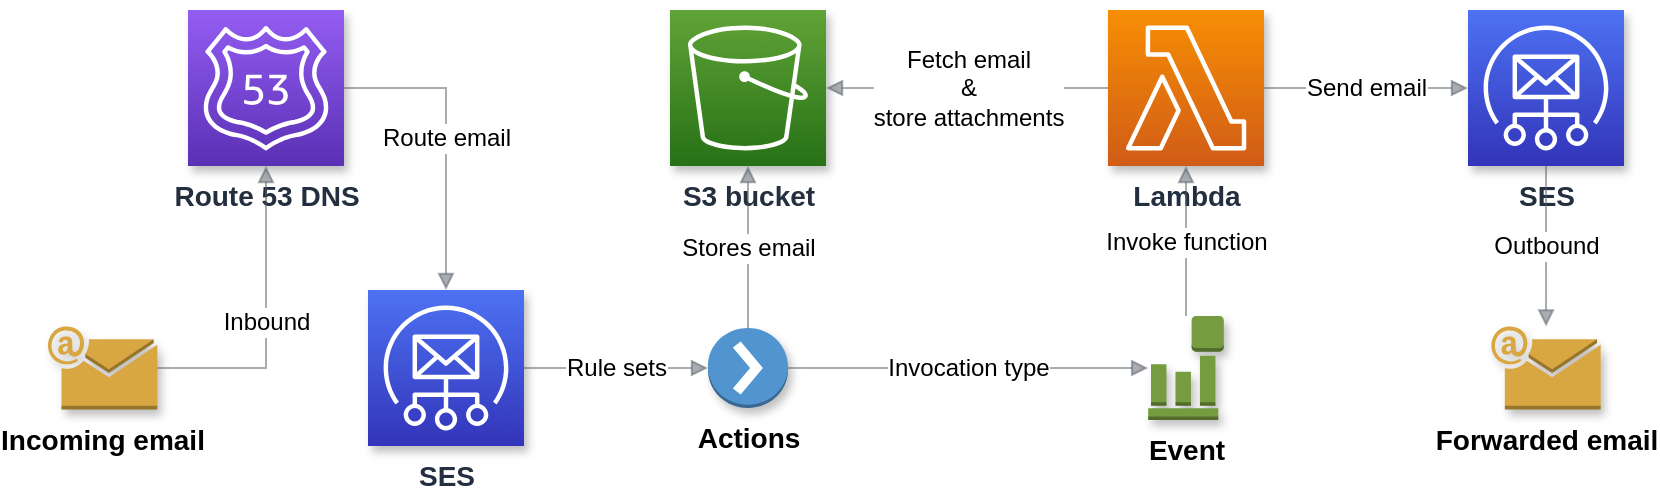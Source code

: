 <mxfile version="12.7.6" type="github"><diagram id="9Nz2mYy3xf359ONLy1Ie" name="Page-1"><mxGraphModel dx="1354" dy="1862" grid="1" gridSize="10" guides="1" tooltips="1" connect="1" arrows="1" fold="1" page="1" pageScale="1" pageWidth="850" pageHeight="1100" math="0" shadow="0" extFonts="Ubuntu^https://fonts.googleapis.com/css?family=Ubuntu"><root><mxCell id="0"/><mxCell id="1" parent="0"/><mxCell id="Fgz274kQPzlJl-TlCBeX-2" value="&lt;div&gt;&lt;b style=&quot;background-color: rgb(255 , 255 , 255)&quot;&gt;&lt;font style=&quot;font-size: 14px&quot;&gt;S3 bucket&lt;/font&gt;&lt;/b&gt;&lt;/div&gt;" style="outlineConnect=0;fontColor=#232F3E;gradientColor=#60A337;gradientDirection=north;fillColor=#277116;strokeColor=#ffffff;dashed=0;verticalLabelPosition=bottom;verticalAlign=top;align=center;html=1;fontSize=12;fontStyle=0;aspect=fixed;shape=mxgraph.aws4.resourceIcon;resIcon=mxgraph.aws4.s3;shadow=1;" vertex="1" parent="1"><mxGeometry x="341" y="-100" width="78" height="78" as="geometry"/></mxCell><mxCell id="Fgz274kQPzlJl-TlCBeX-4" value="&lt;b&gt;&lt;font style=&quot;font-size: 14px&quot;&gt;Lambda&lt;/font&gt;&lt;/b&gt;" style="outlineConnect=0;fontColor=#232F3E;gradientColor=#F78E04;gradientDirection=north;fillColor=#D05C17;strokeColor=#ffffff;dashed=0;verticalLabelPosition=bottom;verticalAlign=top;align=center;html=1;fontSize=12;fontStyle=0;aspect=fixed;shape=mxgraph.aws4.resourceIcon;resIcon=mxgraph.aws4.lambda;shadow=1;" vertex="1" parent="1"><mxGeometry x="560" y="-100" width="78" height="78" as="geometry"/></mxCell><mxCell id="Fgz274kQPzlJl-TlCBeX-5" value="&lt;b&gt;&lt;font style=&quot;font-size: 14px&quot;&gt;SES&lt;/font&gt;&lt;/b&gt;" style="outlineConnect=0;fontColor=#232F3E;gradientColor=#4D72F3;gradientDirection=north;fillColor=#3334B9;strokeColor=#ffffff;dashed=0;verticalLabelPosition=bottom;verticalAlign=top;align=center;html=1;fontSize=12;fontStyle=0;aspect=fixed;shape=mxgraph.aws4.resourceIcon;resIcon=mxgraph.aws4.simple_email_service;shadow=1;" vertex="1" parent="1"><mxGeometry x="740" y="-100" width="78" height="78" as="geometry"/></mxCell><mxCell id="Fgz274kQPzlJl-TlCBeX-15" value="&lt;b&gt;&lt;font style=&quot;font-size: 14px&quot;&gt;Actions&lt;/font&gt;&lt;/b&gt;" style="outlineConnect=0;dashed=0;verticalLabelPosition=bottom;verticalAlign=top;align=center;html=1;shape=mxgraph.aws3.action;fillColor=#5294CF;gradientColor=none;shadow=1;" vertex="1" parent="1"><mxGeometry x="360" y="59" width="40" height="40" as="geometry"/></mxCell><mxCell id="Fgz274kQPzlJl-TlCBeX-36" value="&lt;b&gt;&lt;font style=&quot;font-size: 14px&quot;&gt;Incoming email&lt;/font&gt;&lt;/b&gt;" style="outlineConnect=0;dashed=0;verticalLabelPosition=bottom;verticalAlign=top;align=center;html=1;shape=mxgraph.aws3.email;fillColor=#D9A741;gradientColor=none;shadow=1;aspect=fixed;" vertex="1" parent="1"><mxGeometry x="30" y="58.25" width="54.66" height="41.5" as="geometry"/></mxCell><mxCell id="Fgz274kQPzlJl-TlCBeX-42" value="&lt;b&gt;&lt;font style=&quot;font-size: 14px&quot;&gt;Route 53 DNS&lt;/font&gt;&lt;/b&gt;" style="outlineConnect=0;fontColor=#232F3E;gradientColor=#945DF2;gradientDirection=north;fillColor=#5A30B5;strokeColor=#ffffff;dashed=0;verticalLabelPosition=bottom;verticalAlign=top;align=center;html=1;fontSize=12;fontStyle=0;aspect=fixed;shape=mxgraph.aws4.resourceIcon;resIcon=mxgraph.aws4.route_53;shadow=1;" vertex="1" parent="1"><mxGeometry x="100" y="-100" width="78" height="78" as="geometry"/></mxCell><mxCell id="Fgz274kQPzlJl-TlCBeX-1" value="&lt;font style=&quot;font-size: 14px&quot;&gt;&lt;b&gt;SES&lt;/b&gt;&lt;/font&gt;" style="outlineConnect=0;fontColor=#232F3E;gradientColor=#4D72F3;gradientDirection=north;fillColor=#3334B9;strokeColor=#ffffff;dashed=0;verticalLabelPosition=bottom;verticalAlign=top;align=center;html=1;fontSize=12;fontStyle=0;aspect=fixed;shape=mxgraph.aws4.resourceIcon;resIcon=mxgraph.aws4.simple_email_service;shadow=1;" vertex="1" parent="1"><mxGeometry x="190" y="40" width="78" height="78" as="geometry"/></mxCell><mxCell id="Fgz274kQPzlJl-TlCBeX-70" value="Inbound" style="edgeStyle=orthogonalEdgeStyle;html=1;endArrow=block;elbow=vertical;startArrow=none;endFill=1;strokeColor=#545B64;rounded=0;fontSize=12;opacity=50;align=center;" edge="1" parent="1" source="Fgz274kQPzlJl-TlCBeX-36" target="Fgz274kQPzlJl-TlCBeX-42"><mxGeometry width="100" relative="1" as="geometry"><mxPoint x="100" y="-40" as="sourcePoint"/><mxPoint x="200" y="-40" as="targetPoint"/></mxGeometry></mxCell><mxCell id="Fgz274kQPzlJl-TlCBeX-71" value="Route email" style="edgeStyle=orthogonalEdgeStyle;html=1;endArrow=block;elbow=vertical;startArrow=none;endFill=1;strokeColor=#545B64;rounded=0;fontSize=12;opacity=50;align=center;" edge="1" parent="1" source="Fgz274kQPzlJl-TlCBeX-42" target="Fgz274kQPzlJl-TlCBeX-1"><mxGeometry width="100" relative="1" as="geometry"><mxPoint x="230" y="-140" as="sourcePoint"/><mxPoint x="330" y="-140" as="targetPoint"/></mxGeometry></mxCell><mxCell id="Fgz274kQPzlJl-TlCBeX-72" value="Rule sets" style="edgeStyle=orthogonalEdgeStyle;html=1;endArrow=block;elbow=vertical;startArrow=none;endFill=1;strokeColor=#545B64;rounded=0;fontSize=12;opacity=50;align=center;entryX=0;entryY=0.5;entryDx=0;entryDy=0;entryPerimeter=0;" edge="1" parent="1" source="Fgz274kQPzlJl-TlCBeX-1" target="Fgz274kQPzlJl-TlCBeX-15"><mxGeometry width="100" relative="1" as="geometry"><mxPoint x="390" y="20" as="sourcePoint"/><mxPoint x="480" y="110" as="targetPoint"/></mxGeometry></mxCell><mxCell id="Fgz274kQPzlJl-TlCBeX-73" value="Stores email" style="edgeStyle=orthogonalEdgeStyle;html=1;endArrow=block;elbow=vertical;startArrow=none;endFill=1;strokeColor=#545B64;rounded=0;fontSize=12;opacity=50;align=center;exitX=0.5;exitY=0;exitDx=0;exitDy=0;exitPerimeter=0;" edge="1" parent="1" source="Fgz274kQPzlJl-TlCBeX-15" target="Fgz274kQPzlJl-TlCBeX-2"><mxGeometry width="100" relative="1" as="geometry"><mxPoint x="500" y="-80" as="sourcePoint"/><mxPoint x="600" y="-80" as="targetPoint"/></mxGeometry></mxCell><mxCell id="Fgz274kQPzlJl-TlCBeX-74" value="Invocation type" style="edgeStyle=orthogonalEdgeStyle;html=1;endArrow=block;elbow=vertical;startArrow=none;endFill=1;strokeColor=#545B64;rounded=0;fontSize=12;opacity=50;align=center;exitX=1;exitY=0.5;exitDx=0;exitDy=0;exitPerimeter=0;" edge="1" parent="1" source="Fgz274kQPzlJl-TlCBeX-15" target="Fgz274kQPzlJl-TlCBeX-77"><mxGeometry width="100" relative="1" as="geometry"><mxPoint x="559" y="-20" as="sourcePoint"/><mxPoint x="730.269" y="78.75" as="targetPoint"/></mxGeometry></mxCell><mxCell id="Fgz274kQPzlJl-TlCBeX-76" value="Invoke function" style="edgeStyle=orthogonalEdgeStyle;html=1;endArrow=block;elbow=vertical;startArrow=none;endFill=1;strokeColor=#545B64;rounded=0;fontSize=12;opacity=50;align=center;" edge="1" parent="1" source="Fgz274kQPzlJl-TlCBeX-77" target="Fgz274kQPzlJl-TlCBeX-4"><mxGeometry width="100" relative="1" as="geometry"><mxPoint x="730.269" y="78.75" as="sourcePoint"/><mxPoint x="799" y="-81.5" as="targetPoint"/></mxGeometry></mxCell><mxCell id="Fgz274kQPzlJl-TlCBeX-77" value="&lt;b&gt;&lt;font style=&quot;font-size: 14px&quot;&gt;Event&lt;/font&gt;&lt;/b&gt;" style="outlineConnect=0;dashed=0;verticalLabelPosition=bottom;verticalAlign=top;align=center;html=1;shape=mxgraph.aws3.event_event_based;fillColor=#759C3E;gradientColor=none;shadow=1;fontSize=12;aspect=fixed;" vertex="1" parent="1"><mxGeometry x="580.09" y="53" width="37.82" height="52" as="geometry"/></mxCell><mxCell id="Fgz274kQPzlJl-TlCBeX-78" value="Fetch email&lt;br&gt;&amp;amp;&lt;br&gt;store attachments" style="edgeStyle=orthogonalEdgeStyle;html=1;endArrow=none;elbow=vertical;startArrow=block;startFill=1;strokeColor=#545B64;rounded=0;fontSize=12;opacity=50;align=center;" edge="1" parent="1" source="Fgz274kQPzlJl-TlCBeX-2" target="Fgz274kQPzlJl-TlCBeX-4"><mxGeometry width="100" relative="1" as="geometry"><mxPoint x="425" y="-340" as="sourcePoint"/><mxPoint x="525" y="-340" as="targetPoint"/></mxGeometry></mxCell><mxCell id="Fgz274kQPzlJl-TlCBeX-79" value="Send email" style="edgeStyle=orthogonalEdgeStyle;html=1;endArrow=block;elbow=vertical;startArrow=none;endFill=1;strokeColor=#545B64;rounded=0;fontSize=12;opacity=50;align=center;" edge="1" parent="1" source="Fgz274kQPzlJl-TlCBeX-4" target="Fgz274kQPzlJl-TlCBeX-5"><mxGeometry width="100" relative="1" as="geometry"><mxPoint x="790" y="-280" as="sourcePoint"/><mxPoint x="890" y="-280" as="targetPoint"/></mxGeometry></mxCell><mxCell id="Fgz274kQPzlJl-TlCBeX-80" value="Outbound" style="edgeStyle=orthogonalEdgeStyle;html=1;endArrow=block;elbow=vertical;startArrow=none;endFill=1;strokeColor=#545B64;rounded=0;fontSize=12;opacity=50;align=center;" edge="1" parent="1" source="Fgz274kQPzlJl-TlCBeX-5" target="Fgz274kQPzlJl-TlCBeX-81"><mxGeometry width="100" relative="1" as="geometry"><mxPoint x="990" y="-280" as="sourcePoint"/><mxPoint x="779" y="65.25" as="targetPoint"/></mxGeometry></mxCell><mxCell id="Fgz274kQPzlJl-TlCBeX-81" value="&lt;b&gt;&lt;font style=&quot;font-size: 14px&quot;&gt;Forwarded email&lt;/font&gt;&lt;/b&gt;" style="outlineConnect=0;dashed=0;verticalLabelPosition=bottom;verticalAlign=top;align=center;html=1;shape=mxgraph.aws3.email;fillColor=#D9A741;gradientColor=none;shadow=1;aspect=fixed;" vertex="1" parent="1"><mxGeometry x="751.67" y="58.25" width="54.66" height="41.5" as="geometry"/></mxCell></root></mxGraphModel></diagram></mxfile>